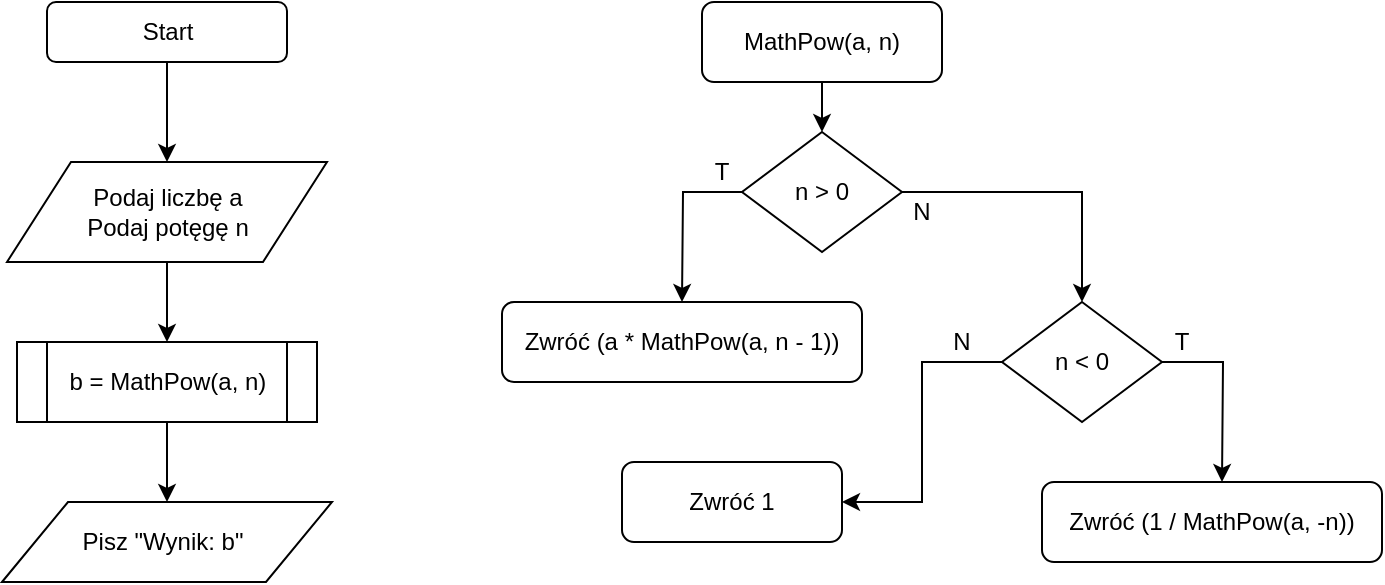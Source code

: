 <mxfile version="12.7.9" type="device"><diagram id="BaOYHdrolNsLB-qEGgK1" name="Page-1"><mxGraphModel dx="818" dy="738" grid="1" gridSize="10" guides="1" tooltips="1" connect="1" arrows="1" fold="1" page="1" pageScale="1" pageWidth="827" pageHeight="1169" math="0" shadow="0"><root><mxCell id="0"/><mxCell id="1" parent="0"/><mxCell id="hF2UoeAsvwlJldZwX-aJ-1" value="" style="rounded=1;whiteSpace=wrap;html=1;" vertex="1" parent="1"><mxGeometry x="102.5" y="40" width="120" height="30" as="geometry"/></mxCell><mxCell id="hF2UoeAsvwlJldZwX-aJ-2" value="Start" style="text;html=1;strokeColor=none;fillColor=none;align=center;verticalAlign=middle;whiteSpace=wrap;rounded=0;" vertex="1" parent="1"><mxGeometry x="142.5" y="45" width="40" height="20" as="geometry"/></mxCell><mxCell id="hF2UoeAsvwlJldZwX-aJ-3" value="" style="shape=parallelogram;perimeter=parallelogramPerimeter;whiteSpace=wrap;html=1;" vertex="1" parent="1"><mxGeometry x="82.5" y="120" width="160" height="50" as="geometry"/></mxCell><mxCell id="hF2UoeAsvwlJldZwX-aJ-4" value="Podaj liczbę a&lt;br&gt;Podaj potęgę n" style="text;html=1;strokeColor=none;fillColor=none;align=center;verticalAlign=middle;whiteSpace=wrap;rounded=0;" vertex="1" parent="1"><mxGeometry x="102.5" y="125" width="120" height="40" as="geometry"/></mxCell><mxCell id="hF2UoeAsvwlJldZwX-aJ-5" value="" style="endArrow=classic;html=1;exitX=0.5;exitY=1;exitDx=0;exitDy=0;entryX=0.5;entryY=0;entryDx=0;entryDy=0;" edge="1" parent="1" source="hF2UoeAsvwlJldZwX-aJ-1" target="hF2UoeAsvwlJldZwX-aJ-3"><mxGeometry width="50" height="50" relative="1" as="geometry"><mxPoint x="152.5" y="330" as="sourcePoint"/><mxPoint x="192.5" y="110" as="targetPoint"/></mxGeometry></mxCell><mxCell id="hF2UoeAsvwlJldZwX-aJ-6" value="" style="shape=process;whiteSpace=wrap;html=1;backgroundOutline=1;" vertex="1" parent="1"><mxGeometry x="87.5" y="210" width="150" height="40" as="geometry"/></mxCell><mxCell id="hF2UoeAsvwlJldZwX-aJ-7" value="b = MathPow(a, n)" style="text;html=1;strokeColor=none;fillColor=none;align=center;verticalAlign=middle;whiteSpace=wrap;rounded=0;" vertex="1" parent="1"><mxGeometry x="107.5" y="220" width="110" height="20" as="geometry"/></mxCell><mxCell id="hF2UoeAsvwlJldZwX-aJ-8" value="" style="endArrow=classic;html=1;exitX=0.5;exitY=1;exitDx=0;exitDy=0;entryX=0.5;entryY=0;entryDx=0;entryDy=0;" edge="1" parent="1" source="hF2UoeAsvwlJldZwX-aJ-3" target="hF2UoeAsvwlJldZwX-aJ-6"><mxGeometry width="50" height="50" relative="1" as="geometry"><mxPoint x="152.5" y="330" as="sourcePoint"/><mxPoint x="202.5" y="280" as="targetPoint"/></mxGeometry></mxCell><mxCell id="hF2UoeAsvwlJldZwX-aJ-9" value="" style="shape=parallelogram;perimeter=parallelogramPerimeter;whiteSpace=wrap;html=1;" vertex="1" parent="1"><mxGeometry x="80" y="290" width="165" height="40" as="geometry"/></mxCell><mxCell id="hF2UoeAsvwlJldZwX-aJ-10" value="Pisz &quot;Wynik: b&quot;" style="text;html=1;strokeColor=none;fillColor=none;align=center;verticalAlign=middle;whiteSpace=wrap;rounded=0;" vertex="1" parent="1"><mxGeometry x="102.5" y="300" width="115" height="20" as="geometry"/></mxCell><mxCell id="hF2UoeAsvwlJldZwX-aJ-11" value="" style="endArrow=classic;html=1;exitX=0.5;exitY=1;exitDx=0;exitDy=0;entryX=0.5;entryY=0;entryDx=0;entryDy=0;" edge="1" parent="1" source="hF2UoeAsvwlJldZwX-aJ-6" target="hF2UoeAsvwlJldZwX-aJ-9"><mxGeometry width="50" height="50" relative="1" as="geometry"><mxPoint x="142.5" y="340" as="sourcePoint"/><mxPoint x="162.5" y="280" as="targetPoint"/></mxGeometry></mxCell><mxCell id="hF2UoeAsvwlJldZwX-aJ-12" value="" style="rounded=1;whiteSpace=wrap;html=1;" vertex="1" parent="1"><mxGeometry x="430" y="40" width="120" height="40" as="geometry"/></mxCell><mxCell id="hF2UoeAsvwlJldZwX-aJ-13" value="MathPow(a, n)" style="text;html=1;strokeColor=none;fillColor=none;align=center;verticalAlign=middle;whiteSpace=wrap;rounded=0;" vertex="1" parent="1"><mxGeometry x="440" y="50" width="100" height="20" as="geometry"/></mxCell><mxCell id="hF2UoeAsvwlJldZwX-aJ-20" value="" style="edgeStyle=orthogonalEdgeStyle;rounded=0;orthogonalLoop=1;jettySize=auto;html=1;entryX=0.5;entryY=0;entryDx=0;entryDy=0;" edge="1" parent="1" source="hF2UoeAsvwlJldZwX-aJ-14" target="hF2UoeAsvwlJldZwX-aJ-18"><mxGeometry relative="1" as="geometry"><mxPoint x="610" y="135" as="targetPoint"/></mxGeometry></mxCell><mxCell id="hF2UoeAsvwlJldZwX-aJ-29" value="" style="edgeStyle=orthogonalEdgeStyle;rounded=0;orthogonalLoop=1;jettySize=auto;html=1;" edge="1" parent="1" source="hF2UoeAsvwlJldZwX-aJ-14"><mxGeometry relative="1" as="geometry"><mxPoint x="420" y="190" as="targetPoint"/></mxGeometry></mxCell><mxCell id="hF2UoeAsvwlJldZwX-aJ-14" value="" style="rhombus;whiteSpace=wrap;html=1;" vertex="1" parent="1"><mxGeometry x="450" y="105" width="80" height="60" as="geometry"/></mxCell><mxCell id="hF2UoeAsvwlJldZwX-aJ-15" value="" style="endArrow=classic;html=1;exitX=0.5;exitY=1;exitDx=0;exitDy=0;entryX=0.5;entryY=0;entryDx=0;entryDy=0;" edge="1" parent="1" source="hF2UoeAsvwlJldZwX-aJ-12" target="hF2UoeAsvwlJldZwX-aJ-14"><mxGeometry width="50" height="50" relative="1" as="geometry"><mxPoint x="310" y="340" as="sourcePoint"/><mxPoint x="360" y="290" as="targetPoint"/></mxGeometry></mxCell><mxCell id="hF2UoeAsvwlJldZwX-aJ-16" value="n &amp;gt; 0" style="text;html=1;strokeColor=none;fillColor=none;align=center;verticalAlign=middle;whiteSpace=wrap;rounded=0;" vertex="1" parent="1"><mxGeometry x="470" y="125" width="40" height="20" as="geometry"/></mxCell><mxCell id="hF2UoeAsvwlJldZwX-aJ-25" value="" style="edgeStyle=orthogonalEdgeStyle;rounded=0;orthogonalLoop=1;jettySize=auto;html=1;" edge="1" parent="1" source="hF2UoeAsvwlJldZwX-aJ-18"><mxGeometry relative="1" as="geometry"><mxPoint x="690" y="280" as="targetPoint"/></mxGeometry></mxCell><mxCell id="hF2UoeAsvwlJldZwX-aJ-31" value="" style="edgeStyle=orthogonalEdgeStyle;rounded=0;orthogonalLoop=1;jettySize=auto;html=1;" edge="1" parent="1" source="hF2UoeAsvwlJldZwX-aJ-18"><mxGeometry relative="1" as="geometry"><mxPoint x="500" y="290" as="targetPoint"/><Array as="points"><mxPoint x="540" y="220"/><mxPoint x="540" y="290"/></Array></mxGeometry></mxCell><mxCell id="hF2UoeAsvwlJldZwX-aJ-18" value="" style="rhombus;whiteSpace=wrap;html=1;" vertex="1" parent="1"><mxGeometry x="580" y="190" width="80" height="60" as="geometry"/></mxCell><mxCell id="hF2UoeAsvwlJldZwX-aJ-21" value="n &amp;lt; 0" style="text;html=1;strokeColor=none;fillColor=none;align=center;verticalAlign=middle;whiteSpace=wrap;rounded=0;" vertex="1" parent="1"><mxGeometry x="600" y="210" width="40" height="20" as="geometry"/></mxCell><mxCell id="hF2UoeAsvwlJldZwX-aJ-22" value="" style="rounded=1;whiteSpace=wrap;html=1;" vertex="1" parent="1"><mxGeometry x="330" y="190" width="180" height="40" as="geometry"/></mxCell><mxCell id="hF2UoeAsvwlJldZwX-aJ-23" value="" style="rounded=1;whiteSpace=wrap;html=1;" vertex="1" parent="1"><mxGeometry x="600" y="280" width="170" height="40" as="geometry"/></mxCell><mxCell id="hF2UoeAsvwlJldZwX-aJ-24" value="Zwróć (1 / MathPow(a, -n))" style="text;html=1;strokeColor=none;fillColor=none;align=center;verticalAlign=middle;whiteSpace=wrap;rounded=0;" vertex="1" parent="1"><mxGeometry x="610" y="290" width="150" height="20" as="geometry"/></mxCell><mxCell id="hF2UoeAsvwlJldZwX-aJ-26" value="N" style="text;html=1;strokeColor=none;fillColor=none;align=center;verticalAlign=middle;whiteSpace=wrap;rounded=0;" vertex="1" parent="1"><mxGeometry x="520" y="135" width="40" height="20" as="geometry"/></mxCell><mxCell id="hF2UoeAsvwlJldZwX-aJ-27" value="T" style="text;html=1;strokeColor=none;fillColor=none;align=center;verticalAlign=middle;whiteSpace=wrap;rounded=0;" vertex="1" parent="1"><mxGeometry x="650" y="200" width="40" height="20" as="geometry"/></mxCell><mxCell id="hF2UoeAsvwlJldZwX-aJ-30" value="Zwróć (a * MathPow(a, n - 1))" style="text;html=1;strokeColor=none;fillColor=none;align=center;verticalAlign=middle;whiteSpace=wrap;rounded=0;" vertex="1" parent="1"><mxGeometry x="340" y="200" width="160" height="20" as="geometry"/></mxCell><mxCell id="hF2UoeAsvwlJldZwX-aJ-32" value="" style="rounded=1;whiteSpace=wrap;html=1;" vertex="1" parent="1"><mxGeometry x="390" y="270" width="110" height="40" as="geometry"/></mxCell><mxCell id="hF2UoeAsvwlJldZwX-aJ-33" value="Zwróć 1" style="text;html=1;strokeColor=none;fillColor=none;align=center;verticalAlign=middle;whiteSpace=wrap;rounded=0;" vertex="1" parent="1"><mxGeometry x="420" y="280" width="50" height="20" as="geometry"/></mxCell><mxCell id="hF2UoeAsvwlJldZwX-aJ-34" value="T" style="text;html=1;strokeColor=none;fillColor=none;align=center;verticalAlign=middle;whiteSpace=wrap;rounded=0;" vertex="1" parent="1"><mxGeometry x="420" y="115" width="40" height="20" as="geometry"/></mxCell><mxCell id="hF2UoeAsvwlJldZwX-aJ-35" value="N" style="text;html=1;strokeColor=none;fillColor=none;align=center;verticalAlign=middle;whiteSpace=wrap;rounded=0;" vertex="1" parent="1"><mxGeometry x="540" y="200" width="40" height="20" as="geometry"/></mxCell></root></mxGraphModel></diagram></mxfile>